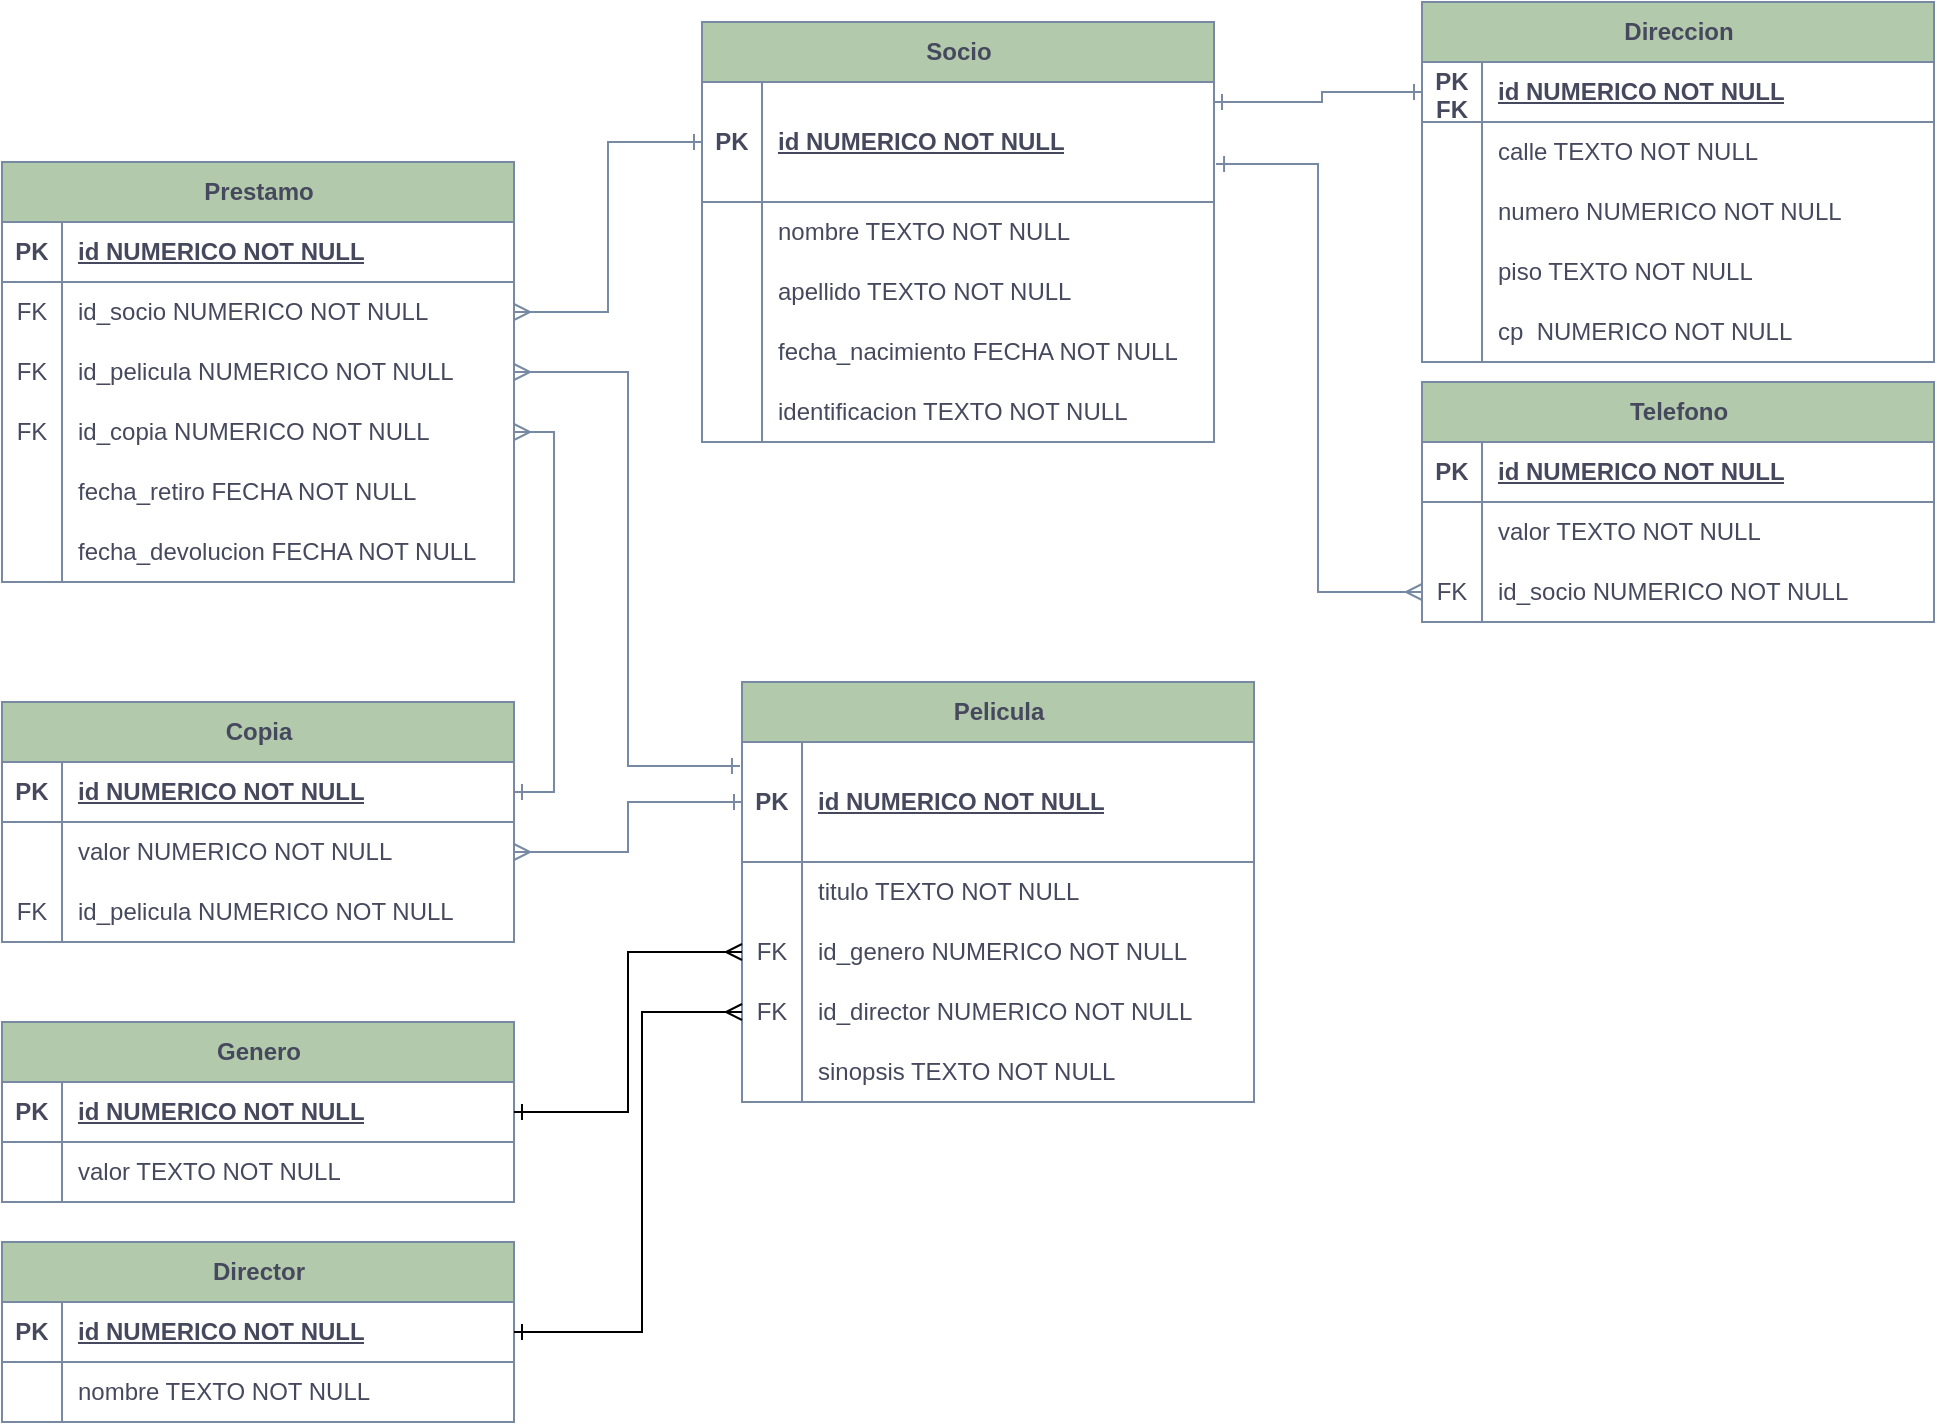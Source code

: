 <mxfile version="23.1.5" type="device">
  <diagram name="Página-1" id="ldIkBLkOC4JZOLVE6sPa">
    <mxGraphModel dx="722" dy="504" grid="1" gridSize="10" guides="1" tooltips="1" connect="1" arrows="1" fold="1" page="1" pageScale="1" pageWidth="827" pageHeight="1169" math="0" shadow="0">
      <root>
        <mxCell id="0" />
        <mxCell id="1" parent="0" />
        <mxCell id="eknw6Zh5dBzJjwCgRUXt-1" value="Socio" style="shape=table;startSize=30;container=1;collapsible=1;childLayout=tableLayout;fixedRows=1;rowLines=0;fontStyle=1;align=center;resizeLast=1;html=1;labelBackgroundColor=none;fillColor=#B2C9AB;strokeColor=#788AA3;fontColor=#46495D;" parent="1" vertex="1">
          <mxGeometry x="460" y="200" width="256" height="210" as="geometry" />
        </mxCell>
        <mxCell id="eknw6Zh5dBzJjwCgRUXt-2" value="" style="shape=tableRow;horizontal=0;startSize=0;swimlaneHead=0;swimlaneBody=0;fillColor=none;collapsible=0;dropTarget=0;points=[[0,0.5],[1,0.5]];portConstraint=eastwest;top=0;left=0;right=0;bottom=1;labelBackgroundColor=none;strokeColor=#788AA3;fontColor=#46495D;" parent="eknw6Zh5dBzJjwCgRUXt-1" vertex="1">
          <mxGeometry y="30" width="256" height="60" as="geometry" />
        </mxCell>
        <mxCell id="eknw6Zh5dBzJjwCgRUXt-3" value="PK" style="shape=partialRectangle;connectable=0;fillColor=none;top=0;left=0;bottom=0;right=0;fontStyle=1;overflow=hidden;whiteSpace=wrap;html=1;labelBackgroundColor=none;strokeColor=#788AA3;fontColor=#46495D;" parent="eknw6Zh5dBzJjwCgRUXt-2" vertex="1">
          <mxGeometry width="30" height="60" as="geometry">
            <mxRectangle width="30" height="60" as="alternateBounds" />
          </mxGeometry>
        </mxCell>
        <mxCell id="eknw6Zh5dBzJjwCgRUXt-4" value="id NUMERICO NOT NULL" style="shape=partialRectangle;connectable=0;fillColor=none;top=0;left=0;bottom=0;right=0;align=left;spacingLeft=6;fontStyle=5;overflow=hidden;whiteSpace=wrap;html=1;labelBackgroundColor=none;strokeColor=#788AA3;fontColor=#46495D;" parent="eknw6Zh5dBzJjwCgRUXt-2" vertex="1">
          <mxGeometry x="30" width="226" height="60" as="geometry">
            <mxRectangle width="226" height="60" as="alternateBounds" />
          </mxGeometry>
        </mxCell>
        <mxCell id="eknw6Zh5dBzJjwCgRUXt-5" value="" style="shape=tableRow;horizontal=0;startSize=0;swimlaneHead=0;swimlaneBody=0;fillColor=none;collapsible=0;dropTarget=0;points=[[0,0.5],[1,0.5]];portConstraint=eastwest;top=0;left=0;right=0;bottom=0;labelBackgroundColor=none;strokeColor=#788AA3;fontColor=#46495D;" parent="eknw6Zh5dBzJjwCgRUXt-1" vertex="1">
          <mxGeometry y="90" width="256" height="30" as="geometry" />
        </mxCell>
        <mxCell id="eknw6Zh5dBzJjwCgRUXt-6" value="" style="shape=partialRectangle;connectable=0;fillColor=none;top=0;left=0;bottom=0;right=0;editable=1;overflow=hidden;whiteSpace=wrap;html=1;labelBackgroundColor=none;strokeColor=#788AA3;fontColor=#46495D;" parent="eknw6Zh5dBzJjwCgRUXt-5" vertex="1">
          <mxGeometry width="30" height="30" as="geometry">
            <mxRectangle width="30" height="30" as="alternateBounds" />
          </mxGeometry>
        </mxCell>
        <mxCell id="eknw6Zh5dBzJjwCgRUXt-7" value="nombre TEXTO NOT NULL" style="shape=partialRectangle;connectable=0;fillColor=none;top=0;left=0;bottom=0;right=0;align=left;spacingLeft=6;overflow=hidden;whiteSpace=wrap;html=1;labelBackgroundColor=none;strokeColor=#788AA3;fontColor=#46495D;" parent="eknw6Zh5dBzJjwCgRUXt-5" vertex="1">
          <mxGeometry x="30" width="226" height="30" as="geometry">
            <mxRectangle width="226" height="30" as="alternateBounds" />
          </mxGeometry>
        </mxCell>
        <mxCell id="eknw6Zh5dBzJjwCgRUXt-8" value="" style="shape=tableRow;horizontal=0;startSize=0;swimlaneHead=0;swimlaneBody=0;fillColor=none;collapsible=0;dropTarget=0;points=[[0,0.5],[1,0.5]];portConstraint=eastwest;top=0;left=0;right=0;bottom=0;labelBackgroundColor=none;strokeColor=#788AA3;fontColor=#46495D;" parent="eknw6Zh5dBzJjwCgRUXt-1" vertex="1">
          <mxGeometry y="120" width="256" height="30" as="geometry" />
        </mxCell>
        <mxCell id="eknw6Zh5dBzJjwCgRUXt-9" value="" style="shape=partialRectangle;connectable=0;fillColor=none;top=0;left=0;bottom=0;right=0;editable=1;overflow=hidden;whiteSpace=wrap;html=1;labelBackgroundColor=none;strokeColor=#788AA3;fontColor=#46495D;" parent="eknw6Zh5dBzJjwCgRUXt-8" vertex="1">
          <mxGeometry width="30" height="30" as="geometry">
            <mxRectangle width="30" height="30" as="alternateBounds" />
          </mxGeometry>
        </mxCell>
        <mxCell id="eknw6Zh5dBzJjwCgRUXt-10" value="apellido TEXTO NOT NULL" style="shape=partialRectangle;connectable=0;fillColor=none;top=0;left=0;bottom=0;right=0;align=left;spacingLeft=6;overflow=hidden;whiteSpace=wrap;html=1;labelBackgroundColor=none;strokeColor=#788AA3;fontColor=#46495D;" parent="eknw6Zh5dBzJjwCgRUXt-8" vertex="1">
          <mxGeometry x="30" width="226" height="30" as="geometry">
            <mxRectangle width="226" height="30" as="alternateBounds" />
          </mxGeometry>
        </mxCell>
        <mxCell id="eknw6Zh5dBzJjwCgRUXt-11" value="" style="shape=tableRow;horizontal=0;startSize=0;swimlaneHead=0;swimlaneBody=0;fillColor=none;collapsible=0;dropTarget=0;points=[[0,0.5],[1,0.5]];portConstraint=eastwest;top=0;left=0;right=0;bottom=0;labelBackgroundColor=none;strokeColor=#788AA3;fontColor=#46495D;" parent="eknw6Zh5dBzJjwCgRUXt-1" vertex="1">
          <mxGeometry y="150" width="256" height="30" as="geometry" />
        </mxCell>
        <mxCell id="eknw6Zh5dBzJjwCgRUXt-12" value="" style="shape=partialRectangle;connectable=0;fillColor=none;top=0;left=0;bottom=0;right=0;editable=1;overflow=hidden;whiteSpace=wrap;html=1;labelBackgroundColor=none;strokeColor=#788AA3;fontColor=#46495D;" parent="eknw6Zh5dBzJjwCgRUXt-11" vertex="1">
          <mxGeometry width="30" height="30" as="geometry">
            <mxRectangle width="30" height="30" as="alternateBounds" />
          </mxGeometry>
        </mxCell>
        <mxCell id="eknw6Zh5dBzJjwCgRUXt-13" value="fecha_nacimiento FECHA NOT NULL" style="shape=partialRectangle;connectable=0;fillColor=none;top=0;left=0;bottom=0;right=0;align=left;spacingLeft=6;overflow=hidden;whiteSpace=wrap;html=1;labelBackgroundColor=none;strokeColor=#788AA3;fontColor=#46495D;" parent="eknw6Zh5dBzJjwCgRUXt-11" vertex="1">
          <mxGeometry x="30" width="226" height="30" as="geometry">
            <mxRectangle width="226" height="30" as="alternateBounds" />
          </mxGeometry>
        </mxCell>
        <mxCell id="eknw6Zh5dBzJjwCgRUXt-17" value="" style="shape=tableRow;horizontal=0;startSize=0;swimlaneHead=0;swimlaneBody=0;fillColor=none;collapsible=0;dropTarget=0;points=[[0,0.5],[1,0.5]];portConstraint=eastwest;top=0;left=0;right=0;bottom=0;labelBackgroundColor=none;strokeColor=#788AA3;fontColor=#46495D;" parent="eknw6Zh5dBzJjwCgRUXt-1" vertex="1">
          <mxGeometry y="180" width="256" height="30" as="geometry" />
        </mxCell>
        <mxCell id="eknw6Zh5dBzJjwCgRUXt-18" value="" style="shape=partialRectangle;connectable=0;fillColor=none;top=0;left=0;bottom=0;right=0;editable=1;overflow=hidden;whiteSpace=wrap;html=1;labelBackgroundColor=none;strokeColor=#788AA3;fontColor=#46495D;" parent="eknw6Zh5dBzJjwCgRUXt-17" vertex="1">
          <mxGeometry width="30" height="30" as="geometry">
            <mxRectangle width="30" height="30" as="alternateBounds" />
          </mxGeometry>
        </mxCell>
        <mxCell id="eknw6Zh5dBzJjwCgRUXt-19" value="identificacion TEXTO NOT NULL" style="shape=partialRectangle;connectable=0;fillColor=none;top=0;left=0;bottom=0;right=0;align=left;spacingLeft=6;overflow=hidden;whiteSpace=wrap;html=1;labelBackgroundColor=none;strokeColor=#788AA3;fontColor=#46495D;" parent="eknw6Zh5dBzJjwCgRUXt-17" vertex="1">
          <mxGeometry x="30" width="226" height="30" as="geometry">
            <mxRectangle width="226" height="30" as="alternateBounds" />
          </mxGeometry>
        </mxCell>
        <mxCell id="eknw6Zh5dBzJjwCgRUXt-20" value="Pelicula" style="shape=table;startSize=30;container=1;collapsible=1;childLayout=tableLayout;fixedRows=1;rowLines=0;fontStyle=1;align=center;resizeLast=1;html=1;labelBackgroundColor=none;fillColor=#B2C9AB;strokeColor=#788AA3;fontColor=#46495D;" parent="1" vertex="1">
          <mxGeometry x="480" y="530" width="256" height="210" as="geometry" />
        </mxCell>
        <mxCell id="eknw6Zh5dBzJjwCgRUXt-21" value="" style="shape=tableRow;horizontal=0;startSize=0;swimlaneHead=0;swimlaneBody=0;fillColor=none;collapsible=0;dropTarget=0;points=[[0,0.5],[1,0.5]];portConstraint=eastwest;top=0;left=0;right=0;bottom=1;labelBackgroundColor=none;strokeColor=#788AA3;fontColor=#46495D;" parent="eknw6Zh5dBzJjwCgRUXt-20" vertex="1">
          <mxGeometry y="30" width="256" height="60" as="geometry" />
        </mxCell>
        <mxCell id="eknw6Zh5dBzJjwCgRUXt-22" value="PK" style="shape=partialRectangle;connectable=0;fillColor=none;top=0;left=0;bottom=0;right=0;fontStyle=1;overflow=hidden;whiteSpace=wrap;html=1;labelBackgroundColor=none;strokeColor=#788AA3;fontColor=#46495D;" parent="eknw6Zh5dBzJjwCgRUXt-21" vertex="1">
          <mxGeometry width="30" height="60" as="geometry">
            <mxRectangle width="30" height="60" as="alternateBounds" />
          </mxGeometry>
        </mxCell>
        <mxCell id="eknw6Zh5dBzJjwCgRUXt-23" value="id NUMERICO NOT NULL" style="shape=partialRectangle;connectable=0;fillColor=none;top=0;left=0;bottom=0;right=0;align=left;spacingLeft=6;fontStyle=5;overflow=hidden;whiteSpace=wrap;html=1;labelBackgroundColor=none;strokeColor=#788AA3;fontColor=#46495D;" parent="eknw6Zh5dBzJjwCgRUXt-21" vertex="1">
          <mxGeometry x="30" width="226" height="60" as="geometry">
            <mxRectangle width="226" height="60" as="alternateBounds" />
          </mxGeometry>
        </mxCell>
        <mxCell id="eknw6Zh5dBzJjwCgRUXt-24" value="" style="shape=tableRow;horizontal=0;startSize=0;swimlaneHead=0;swimlaneBody=0;fillColor=none;collapsible=0;dropTarget=0;points=[[0,0.5],[1,0.5]];portConstraint=eastwest;top=0;left=0;right=0;bottom=0;labelBackgroundColor=none;strokeColor=#788AA3;fontColor=#46495D;" parent="eknw6Zh5dBzJjwCgRUXt-20" vertex="1">
          <mxGeometry y="90" width="256" height="30" as="geometry" />
        </mxCell>
        <mxCell id="eknw6Zh5dBzJjwCgRUXt-25" value="" style="shape=partialRectangle;connectable=0;fillColor=none;top=0;left=0;bottom=0;right=0;editable=1;overflow=hidden;whiteSpace=wrap;html=1;labelBackgroundColor=none;strokeColor=#788AA3;fontColor=#46495D;" parent="eknw6Zh5dBzJjwCgRUXt-24" vertex="1">
          <mxGeometry width="30" height="30" as="geometry">
            <mxRectangle width="30" height="30" as="alternateBounds" />
          </mxGeometry>
        </mxCell>
        <mxCell id="eknw6Zh5dBzJjwCgRUXt-26" value="titulo TEXTO NOT NULL" style="shape=partialRectangle;connectable=0;fillColor=none;top=0;left=0;bottom=0;right=0;align=left;spacingLeft=6;overflow=hidden;whiteSpace=wrap;html=1;labelBackgroundColor=none;strokeColor=#788AA3;fontColor=#46495D;" parent="eknw6Zh5dBzJjwCgRUXt-24" vertex="1">
          <mxGeometry x="30" width="226" height="30" as="geometry">
            <mxRectangle width="226" height="30" as="alternateBounds" />
          </mxGeometry>
        </mxCell>
        <mxCell id="eknw6Zh5dBzJjwCgRUXt-27" value="" style="shape=tableRow;horizontal=0;startSize=0;swimlaneHead=0;swimlaneBody=0;fillColor=none;collapsible=0;dropTarget=0;points=[[0,0.5],[1,0.5]];portConstraint=eastwest;top=0;left=0;right=0;bottom=0;labelBackgroundColor=none;strokeColor=#788AA3;fontColor=#46495D;" parent="eknw6Zh5dBzJjwCgRUXt-20" vertex="1">
          <mxGeometry y="120" width="256" height="30" as="geometry" />
        </mxCell>
        <mxCell id="eknw6Zh5dBzJjwCgRUXt-28" value="FK" style="shape=partialRectangle;connectable=0;fillColor=none;top=0;left=0;bottom=0;right=0;editable=1;overflow=hidden;whiteSpace=wrap;html=1;labelBackgroundColor=none;strokeColor=#788AA3;fontColor=#46495D;" parent="eknw6Zh5dBzJjwCgRUXt-27" vertex="1">
          <mxGeometry width="30" height="30" as="geometry">
            <mxRectangle width="30" height="30" as="alternateBounds" />
          </mxGeometry>
        </mxCell>
        <mxCell id="eknw6Zh5dBzJjwCgRUXt-29" value="id_genero NUMERICO NOT NULL" style="shape=partialRectangle;connectable=0;fillColor=none;top=0;left=0;bottom=0;right=0;align=left;spacingLeft=6;overflow=hidden;whiteSpace=wrap;html=1;labelBackgroundColor=none;strokeColor=#788AA3;fontColor=#46495D;" parent="eknw6Zh5dBzJjwCgRUXt-27" vertex="1">
          <mxGeometry x="30" width="226" height="30" as="geometry">
            <mxRectangle width="226" height="30" as="alternateBounds" />
          </mxGeometry>
        </mxCell>
        <mxCell id="eknw6Zh5dBzJjwCgRUXt-30" value="" style="shape=tableRow;horizontal=0;startSize=0;swimlaneHead=0;swimlaneBody=0;fillColor=none;collapsible=0;dropTarget=0;points=[[0,0.5],[1,0.5]];portConstraint=eastwest;top=0;left=0;right=0;bottom=0;labelBackgroundColor=none;strokeColor=#788AA3;fontColor=#46495D;" parent="eknw6Zh5dBzJjwCgRUXt-20" vertex="1">
          <mxGeometry y="150" width="256" height="30" as="geometry" />
        </mxCell>
        <mxCell id="eknw6Zh5dBzJjwCgRUXt-31" value="FK" style="shape=partialRectangle;connectable=0;fillColor=none;top=0;left=0;bottom=0;right=0;editable=1;overflow=hidden;whiteSpace=wrap;html=1;labelBackgroundColor=none;strokeColor=#788AA3;fontColor=#46495D;" parent="eknw6Zh5dBzJjwCgRUXt-30" vertex="1">
          <mxGeometry width="30" height="30" as="geometry">
            <mxRectangle width="30" height="30" as="alternateBounds" />
          </mxGeometry>
        </mxCell>
        <mxCell id="eknw6Zh5dBzJjwCgRUXt-32" value="id_director NUMERICO NOT NULL" style="shape=partialRectangle;connectable=0;fillColor=none;top=0;left=0;bottom=0;right=0;align=left;spacingLeft=6;overflow=hidden;whiteSpace=wrap;html=1;labelBackgroundColor=none;strokeColor=#788AA3;fontColor=#46495D;" parent="eknw6Zh5dBzJjwCgRUXt-30" vertex="1">
          <mxGeometry x="30" width="226" height="30" as="geometry">
            <mxRectangle width="226" height="30" as="alternateBounds" />
          </mxGeometry>
        </mxCell>
        <mxCell id="eknw6Zh5dBzJjwCgRUXt-33" value="" style="shape=tableRow;horizontal=0;startSize=0;swimlaneHead=0;swimlaneBody=0;fillColor=none;collapsible=0;dropTarget=0;points=[[0,0.5],[1,0.5]];portConstraint=eastwest;top=0;left=0;right=0;bottom=0;labelBackgroundColor=none;strokeColor=#788AA3;fontColor=#46495D;" parent="eknw6Zh5dBzJjwCgRUXt-20" vertex="1">
          <mxGeometry y="180" width="256" height="30" as="geometry" />
        </mxCell>
        <mxCell id="eknw6Zh5dBzJjwCgRUXt-34" value="" style="shape=partialRectangle;connectable=0;fillColor=none;top=0;left=0;bottom=0;right=0;editable=1;overflow=hidden;whiteSpace=wrap;html=1;labelBackgroundColor=none;strokeColor=#788AA3;fontColor=#46495D;" parent="eknw6Zh5dBzJjwCgRUXt-33" vertex="1">
          <mxGeometry width="30" height="30" as="geometry">
            <mxRectangle width="30" height="30" as="alternateBounds" />
          </mxGeometry>
        </mxCell>
        <mxCell id="eknw6Zh5dBzJjwCgRUXt-35" value="sinopsis TEXTO NOT NULL" style="shape=partialRectangle;connectable=0;fillColor=none;top=0;left=0;bottom=0;right=0;align=left;spacingLeft=6;overflow=hidden;whiteSpace=wrap;html=1;labelBackgroundColor=none;strokeColor=#788AA3;fontColor=#46495D;" parent="eknw6Zh5dBzJjwCgRUXt-33" vertex="1">
          <mxGeometry x="30" width="226" height="30" as="geometry">
            <mxRectangle width="226" height="30" as="alternateBounds" />
          </mxGeometry>
        </mxCell>
        <mxCell id="eknw6Zh5dBzJjwCgRUXt-36" value="Direccion" style="shape=table;startSize=30;container=1;collapsible=1;childLayout=tableLayout;fixedRows=1;rowLines=0;fontStyle=1;align=center;resizeLast=1;html=1;labelBackgroundColor=none;fillColor=#B2C9AB;strokeColor=#788AA3;fontColor=#46495D;" parent="1" vertex="1">
          <mxGeometry x="820" y="190" width="256" height="180" as="geometry" />
        </mxCell>
        <mxCell id="eknw6Zh5dBzJjwCgRUXt-37" value="" style="shape=tableRow;horizontal=0;startSize=0;swimlaneHead=0;swimlaneBody=0;fillColor=none;collapsible=0;dropTarget=0;points=[[0,0.5],[1,0.5]];portConstraint=eastwest;top=0;left=0;right=0;bottom=1;labelBackgroundColor=none;strokeColor=#788AA3;fontColor=#46495D;" parent="eknw6Zh5dBzJjwCgRUXt-36" vertex="1">
          <mxGeometry y="30" width="256" height="30" as="geometry" />
        </mxCell>
        <mxCell id="eknw6Zh5dBzJjwCgRUXt-38" value="PK&lt;br&gt;FK" style="shape=partialRectangle;connectable=0;fillColor=none;top=0;left=0;bottom=0;right=0;fontStyle=1;overflow=hidden;whiteSpace=wrap;html=1;labelBackgroundColor=none;strokeColor=#788AA3;fontColor=#46495D;" parent="eknw6Zh5dBzJjwCgRUXt-37" vertex="1">
          <mxGeometry width="30" height="30" as="geometry">
            <mxRectangle width="30" height="30" as="alternateBounds" />
          </mxGeometry>
        </mxCell>
        <mxCell id="eknw6Zh5dBzJjwCgRUXt-39" value="id NUMERICO NOT NULL" style="shape=partialRectangle;connectable=0;fillColor=none;top=0;left=0;bottom=0;right=0;align=left;spacingLeft=6;fontStyle=5;overflow=hidden;whiteSpace=wrap;html=1;labelBackgroundColor=none;strokeColor=#788AA3;fontColor=#46495D;" parent="eknw6Zh5dBzJjwCgRUXt-37" vertex="1">
          <mxGeometry x="30" width="226" height="30" as="geometry">
            <mxRectangle width="226" height="30" as="alternateBounds" />
          </mxGeometry>
        </mxCell>
        <mxCell id="eknw6Zh5dBzJjwCgRUXt-40" value="" style="shape=tableRow;horizontal=0;startSize=0;swimlaneHead=0;swimlaneBody=0;fillColor=none;collapsible=0;dropTarget=0;points=[[0,0.5],[1,0.5]];portConstraint=eastwest;top=0;left=0;right=0;bottom=0;labelBackgroundColor=none;strokeColor=#788AA3;fontColor=#46495D;" parent="eknw6Zh5dBzJjwCgRUXt-36" vertex="1">
          <mxGeometry y="60" width="256" height="30" as="geometry" />
        </mxCell>
        <mxCell id="eknw6Zh5dBzJjwCgRUXt-41" value="" style="shape=partialRectangle;connectable=0;fillColor=none;top=0;left=0;bottom=0;right=0;editable=1;overflow=hidden;whiteSpace=wrap;html=1;labelBackgroundColor=none;strokeColor=#788AA3;fontColor=#46495D;" parent="eknw6Zh5dBzJjwCgRUXt-40" vertex="1">
          <mxGeometry width="30" height="30" as="geometry">
            <mxRectangle width="30" height="30" as="alternateBounds" />
          </mxGeometry>
        </mxCell>
        <mxCell id="eknw6Zh5dBzJjwCgRUXt-42" value="calle TEXTO NOT NULL" style="shape=partialRectangle;connectable=0;fillColor=none;top=0;left=0;bottom=0;right=0;align=left;spacingLeft=6;overflow=hidden;whiteSpace=wrap;html=1;labelBackgroundColor=none;strokeColor=#788AA3;fontColor=#46495D;" parent="eknw6Zh5dBzJjwCgRUXt-40" vertex="1">
          <mxGeometry x="30" width="226" height="30" as="geometry">
            <mxRectangle width="226" height="30" as="alternateBounds" />
          </mxGeometry>
        </mxCell>
        <mxCell id="eknw6Zh5dBzJjwCgRUXt-43" value="" style="shape=tableRow;horizontal=0;startSize=0;swimlaneHead=0;swimlaneBody=0;fillColor=none;collapsible=0;dropTarget=0;points=[[0,0.5],[1,0.5]];portConstraint=eastwest;top=0;left=0;right=0;bottom=0;labelBackgroundColor=none;strokeColor=#788AA3;fontColor=#46495D;" parent="eknw6Zh5dBzJjwCgRUXt-36" vertex="1">
          <mxGeometry y="90" width="256" height="30" as="geometry" />
        </mxCell>
        <mxCell id="eknw6Zh5dBzJjwCgRUXt-44" value="" style="shape=partialRectangle;connectable=0;fillColor=none;top=0;left=0;bottom=0;right=0;editable=1;overflow=hidden;whiteSpace=wrap;html=1;labelBackgroundColor=none;strokeColor=#788AA3;fontColor=#46495D;" parent="eknw6Zh5dBzJjwCgRUXt-43" vertex="1">
          <mxGeometry width="30" height="30" as="geometry">
            <mxRectangle width="30" height="30" as="alternateBounds" />
          </mxGeometry>
        </mxCell>
        <mxCell id="eknw6Zh5dBzJjwCgRUXt-45" value="numero NUMERICO NOT NULL" style="shape=partialRectangle;connectable=0;fillColor=none;top=0;left=0;bottom=0;right=0;align=left;spacingLeft=6;overflow=hidden;whiteSpace=wrap;html=1;labelBackgroundColor=none;strokeColor=#788AA3;fontColor=#46495D;" parent="eknw6Zh5dBzJjwCgRUXt-43" vertex="1">
          <mxGeometry x="30" width="226" height="30" as="geometry">
            <mxRectangle width="226" height="30" as="alternateBounds" />
          </mxGeometry>
        </mxCell>
        <mxCell id="eknw6Zh5dBzJjwCgRUXt-46" value="" style="shape=tableRow;horizontal=0;startSize=0;swimlaneHead=0;swimlaneBody=0;fillColor=none;collapsible=0;dropTarget=0;points=[[0,0.5],[1,0.5]];portConstraint=eastwest;top=0;left=0;right=0;bottom=0;labelBackgroundColor=none;strokeColor=#788AA3;fontColor=#46495D;" parent="eknw6Zh5dBzJjwCgRUXt-36" vertex="1">
          <mxGeometry y="120" width="256" height="30" as="geometry" />
        </mxCell>
        <mxCell id="eknw6Zh5dBzJjwCgRUXt-47" value="" style="shape=partialRectangle;connectable=0;fillColor=none;top=0;left=0;bottom=0;right=0;editable=1;overflow=hidden;whiteSpace=wrap;html=1;labelBackgroundColor=none;strokeColor=#788AA3;fontColor=#46495D;" parent="eknw6Zh5dBzJjwCgRUXt-46" vertex="1">
          <mxGeometry width="30" height="30" as="geometry">
            <mxRectangle width="30" height="30" as="alternateBounds" />
          </mxGeometry>
        </mxCell>
        <mxCell id="eknw6Zh5dBzJjwCgRUXt-48" value="piso TEXTO NOT NULL" style="shape=partialRectangle;connectable=0;fillColor=none;top=0;left=0;bottom=0;right=0;align=left;spacingLeft=6;overflow=hidden;whiteSpace=wrap;html=1;labelBackgroundColor=none;strokeColor=#788AA3;fontColor=#46495D;" parent="eknw6Zh5dBzJjwCgRUXt-46" vertex="1">
          <mxGeometry x="30" width="226" height="30" as="geometry">
            <mxRectangle width="226" height="30" as="alternateBounds" />
          </mxGeometry>
        </mxCell>
        <mxCell id="eknw6Zh5dBzJjwCgRUXt-49" value="" style="shape=tableRow;horizontal=0;startSize=0;swimlaneHead=0;swimlaneBody=0;fillColor=none;collapsible=0;dropTarget=0;points=[[0,0.5],[1,0.5]];portConstraint=eastwest;top=0;left=0;right=0;bottom=0;labelBackgroundColor=none;strokeColor=#788AA3;fontColor=#46495D;" parent="eknw6Zh5dBzJjwCgRUXt-36" vertex="1">
          <mxGeometry y="150" width="256" height="30" as="geometry" />
        </mxCell>
        <mxCell id="eknw6Zh5dBzJjwCgRUXt-50" value="" style="shape=partialRectangle;connectable=0;fillColor=none;top=0;left=0;bottom=0;right=0;editable=1;overflow=hidden;whiteSpace=wrap;html=1;labelBackgroundColor=none;strokeColor=#788AA3;fontColor=#46495D;" parent="eknw6Zh5dBzJjwCgRUXt-49" vertex="1">
          <mxGeometry width="30" height="30" as="geometry">
            <mxRectangle width="30" height="30" as="alternateBounds" />
          </mxGeometry>
        </mxCell>
        <mxCell id="eknw6Zh5dBzJjwCgRUXt-51" value="cp&amp;nbsp; NUMERICO NOT NULL" style="shape=partialRectangle;connectable=0;fillColor=none;top=0;left=0;bottom=0;right=0;align=left;spacingLeft=6;overflow=hidden;whiteSpace=wrap;html=1;labelBackgroundColor=none;strokeColor=#788AA3;fontColor=#46495D;" parent="eknw6Zh5dBzJjwCgRUXt-49" vertex="1">
          <mxGeometry x="30" width="226" height="30" as="geometry">
            <mxRectangle width="226" height="30" as="alternateBounds" />
          </mxGeometry>
        </mxCell>
        <mxCell id="eknw6Zh5dBzJjwCgRUXt-52" value="Prestamo" style="shape=table;startSize=30;container=1;collapsible=1;childLayout=tableLayout;fixedRows=1;rowLines=0;fontStyle=1;align=center;resizeLast=1;html=1;labelBackgroundColor=none;fillColor=#B2C9AB;strokeColor=#788AA3;fontColor=#46495D;" parent="1" vertex="1">
          <mxGeometry x="110" y="270" width="256" height="210" as="geometry" />
        </mxCell>
        <mxCell id="eknw6Zh5dBzJjwCgRUXt-53" value="" style="shape=tableRow;horizontal=0;startSize=0;swimlaneHead=0;swimlaneBody=0;fillColor=none;collapsible=0;dropTarget=0;points=[[0,0.5],[1,0.5]];portConstraint=eastwest;top=0;left=0;right=0;bottom=1;labelBackgroundColor=none;strokeColor=#788AA3;fontColor=#46495D;" parent="eknw6Zh5dBzJjwCgRUXt-52" vertex="1">
          <mxGeometry y="30" width="256" height="30" as="geometry" />
        </mxCell>
        <mxCell id="eknw6Zh5dBzJjwCgRUXt-54" value="PK" style="shape=partialRectangle;connectable=0;fillColor=none;top=0;left=0;bottom=0;right=0;fontStyle=1;overflow=hidden;whiteSpace=wrap;html=1;labelBackgroundColor=none;strokeColor=#788AA3;fontColor=#46495D;" parent="eknw6Zh5dBzJjwCgRUXt-53" vertex="1">
          <mxGeometry width="30" height="30" as="geometry">
            <mxRectangle width="30" height="30" as="alternateBounds" />
          </mxGeometry>
        </mxCell>
        <mxCell id="eknw6Zh5dBzJjwCgRUXt-55" value="id NUMERICO NOT NULL" style="shape=partialRectangle;connectable=0;fillColor=none;top=0;left=0;bottom=0;right=0;align=left;spacingLeft=6;fontStyle=5;overflow=hidden;whiteSpace=wrap;html=1;labelBackgroundColor=none;strokeColor=#788AA3;fontColor=#46495D;" parent="eknw6Zh5dBzJjwCgRUXt-53" vertex="1">
          <mxGeometry x="30" width="226" height="30" as="geometry">
            <mxRectangle width="226" height="30" as="alternateBounds" />
          </mxGeometry>
        </mxCell>
        <mxCell id="eknw6Zh5dBzJjwCgRUXt-56" value="" style="shape=tableRow;horizontal=0;startSize=0;swimlaneHead=0;swimlaneBody=0;fillColor=none;collapsible=0;dropTarget=0;points=[[0,0.5],[1,0.5]];portConstraint=eastwest;top=0;left=0;right=0;bottom=0;labelBackgroundColor=none;strokeColor=#788AA3;fontColor=#46495D;" parent="eknw6Zh5dBzJjwCgRUXt-52" vertex="1">
          <mxGeometry y="60" width="256" height="30" as="geometry" />
        </mxCell>
        <mxCell id="eknw6Zh5dBzJjwCgRUXt-57" value="FK" style="shape=partialRectangle;connectable=0;fillColor=none;top=0;left=0;bottom=0;right=0;editable=1;overflow=hidden;whiteSpace=wrap;html=1;labelBackgroundColor=none;strokeColor=#788AA3;fontColor=#46495D;" parent="eknw6Zh5dBzJjwCgRUXt-56" vertex="1">
          <mxGeometry width="30" height="30" as="geometry">
            <mxRectangle width="30" height="30" as="alternateBounds" />
          </mxGeometry>
        </mxCell>
        <mxCell id="eknw6Zh5dBzJjwCgRUXt-58" value="id_socio NUMERICO NOT NULL" style="shape=partialRectangle;connectable=0;fillColor=none;top=0;left=0;bottom=0;right=0;align=left;spacingLeft=6;overflow=hidden;whiteSpace=wrap;html=1;labelBackgroundColor=none;strokeColor=#788AA3;fontColor=#46495D;" parent="eknw6Zh5dBzJjwCgRUXt-56" vertex="1">
          <mxGeometry x="30" width="226" height="30" as="geometry">
            <mxRectangle width="226" height="30" as="alternateBounds" />
          </mxGeometry>
        </mxCell>
        <mxCell id="eknw6Zh5dBzJjwCgRUXt-59" value="" style="shape=tableRow;horizontal=0;startSize=0;swimlaneHead=0;swimlaneBody=0;fillColor=none;collapsible=0;dropTarget=0;points=[[0,0.5],[1,0.5]];portConstraint=eastwest;top=0;left=0;right=0;bottom=0;labelBackgroundColor=none;strokeColor=#788AA3;fontColor=#46495D;" parent="eknw6Zh5dBzJjwCgRUXt-52" vertex="1">
          <mxGeometry y="90" width="256" height="30" as="geometry" />
        </mxCell>
        <mxCell id="eknw6Zh5dBzJjwCgRUXt-60" value="FK" style="shape=partialRectangle;connectable=0;fillColor=none;top=0;left=0;bottom=0;right=0;editable=1;overflow=hidden;whiteSpace=wrap;html=1;labelBackgroundColor=none;strokeColor=#788AA3;fontColor=#46495D;" parent="eknw6Zh5dBzJjwCgRUXt-59" vertex="1">
          <mxGeometry width="30" height="30" as="geometry">
            <mxRectangle width="30" height="30" as="alternateBounds" />
          </mxGeometry>
        </mxCell>
        <mxCell id="eknw6Zh5dBzJjwCgRUXt-61" value="id_pelicula NUMERICO NOT NULL" style="shape=partialRectangle;connectable=0;fillColor=none;top=0;left=0;bottom=0;right=0;align=left;spacingLeft=6;overflow=hidden;whiteSpace=wrap;html=1;labelBackgroundColor=none;strokeColor=#788AA3;fontColor=#46495D;" parent="eknw6Zh5dBzJjwCgRUXt-59" vertex="1">
          <mxGeometry x="30" width="226" height="30" as="geometry">
            <mxRectangle width="226" height="30" as="alternateBounds" />
          </mxGeometry>
        </mxCell>
        <mxCell id="eknw6Zh5dBzJjwCgRUXt-62" value="" style="shape=tableRow;horizontal=0;startSize=0;swimlaneHead=0;swimlaneBody=0;fillColor=none;collapsible=0;dropTarget=0;points=[[0,0.5],[1,0.5]];portConstraint=eastwest;top=0;left=0;right=0;bottom=0;labelBackgroundColor=none;strokeColor=#788AA3;fontColor=#46495D;" parent="eknw6Zh5dBzJjwCgRUXt-52" vertex="1">
          <mxGeometry y="120" width="256" height="30" as="geometry" />
        </mxCell>
        <mxCell id="eknw6Zh5dBzJjwCgRUXt-63" value="FK" style="shape=partialRectangle;connectable=0;fillColor=none;top=0;left=0;bottom=0;right=0;editable=1;overflow=hidden;whiteSpace=wrap;html=1;labelBackgroundColor=none;strokeColor=#788AA3;fontColor=#46495D;" parent="eknw6Zh5dBzJjwCgRUXt-62" vertex="1">
          <mxGeometry width="30" height="30" as="geometry">
            <mxRectangle width="30" height="30" as="alternateBounds" />
          </mxGeometry>
        </mxCell>
        <mxCell id="eknw6Zh5dBzJjwCgRUXt-64" value="id_copia NUMERICO NOT NULL" style="shape=partialRectangle;connectable=0;fillColor=none;top=0;left=0;bottom=0;right=0;align=left;spacingLeft=6;overflow=hidden;whiteSpace=wrap;html=1;labelBackgroundColor=none;strokeColor=#788AA3;fontColor=#46495D;" parent="eknw6Zh5dBzJjwCgRUXt-62" vertex="1">
          <mxGeometry x="30" width="226" height="30" as="geometry">
            <mxRectangle width="226" height="30" as="alternateBounds" />
          </mxGeometry>
        </mxCell>
        <mxCell id="eknw6Zh5dBzJjwCgRUXt-65" value="" style="shape=tableRow;horizontal=0;startSize=0;swimlaneHead=0;swimlaneBody=0;fillColor=none;collapsible=0;dropTarget=0;points=[[0,0.5],[1,0.5]];portConstraint=eastwest;top=0;left=0;right=0;bottom=0;labelBackgroundColor=none;strokeColor=#788AA3;fontColor=#46495D;" parent="eknw6Zh5dBzJjwCgRUXt-52" vertex="1">
          <mxGeometry y="150" width="256" height="30" as="geometry" />
        </mxCell>
        <mxCell id="eknw6Zh5dBzJjwCgRUXt-66" value="" style="shape=partialRectangle;connectable=0;fillColor=none;top=0;left=0;bottom=0;right=0;editable=1;overflow=hidden;whiteSpace=wrap;html=1;labelBackgroundColor=none;strokeColor=#788AA3;fontColor=#46495D;" parent="eknw6Zh5dBzJjwCgRUXt-65" vertex="1">
          <mxGeometry width="30" height="30" as="geometry">
            <mxRectangle width="30" height="30" as="alternateBounds" />
          </mxGeometry>
        </mxCell>
        <mxCell id="eknw6Zh5dBzJjwCgRUXt-67" value="fecha_retiro FECHA NOT NULL" style="shape=partialRectangle;connectable=0;fillColor=none;top=0;left=0;bottom=0;right=0;align=left;spacingLeft=6;overflow=hidden;whiteSpace=wrap;html=1;labelBackgroundColor=none;strokeColor=#788AA3;fontColor=#46495D;" parent="eknw6Zh5dBzJjwCgRUXt-65" vertex="1">
          <mxGeometry x="30" width="226" height="30" as="geometry">
            <mxRectangle width="226" height="30" as="alternateBounds" />
          </mxGeometry>
        </mxCell>
        <mxCell id="eknw6Zh5dBzJjwCgRUXt-68" value="" style="shape=tableRow;horizontal=0;startSize=0;swimlaneHead=0;swimlaneBody=0;fillColor=none;collapsible=0;dropTarget=0;points=[[0,0.5],[1,0.5]];portConstraint=eastwest;top=0;left=0;right=0;bottom=0;labelBackgroundColor=none;strokeColor=#788AA3;fontColor=#46495D;" parent="eknw6Zh5dBzJjwCgRUXt-52" vertex="1">
          <mxGeometry y="180" width="256" height="30" as="geometry" />
        </mxCell>
        <mxCell id="eknw6Zh5dBzJjwCgRUXt-69" value="" style="shape=partialRectangle;connectable=0;fillColor=none;top=0;left=0;bottom=0;right=0;editable=1;overflow=hidden;whiteSpace=wrap;html=1;labelBackgroundColor=none;strokeColor=#788AA3;fontColor=#46495D;" parent="eknw6Zh5dBzJjwCgRUXt-68" vertex="1">
          <mxGeometry width="30" height="30" as="geometry">
            <mxRectangle width="30" height="30" as="alternateBounds" />
          </mxGeometry>
        </mxCell>
        <mxCell id="eknw6Zh5dBzJjwCgRUXt-70" value="fecha_devolucion FECHA NOT NULL" style="shape=partialRectangle;connectable=0;fillColor=none;top=0;left=0;bottom=0;right=0;align=left;spacingLeft=6;overflow=hidden;whiteSpace=wrap;html=1;labelBackgroundColor=none;strokeColor=#788AA3;fontColor=#46495D;" parent="eknw6Zh5dBzJjwCgRUXt-68" vertex="1">
          <mxGeometry x="30" width="226" height="30" as="geometry">
            <mxRectangle width="226" height="30" as="alternateBounds" />
          </mxGeometry>
        </mxCell>
        <mxCell id="eknw6Zh5dBzJjwCgRUXt-71" value="Copia" style="shape=table;startSize=30;container=1;collapsible=1;childLayout=tableLayout;fixedRows=1;rowLines=0;fontStyle=1;align=center;resizeLast=1;html=1;labelBackgroundColor=none;fillColor=#B2C9AB;strokeColor=#788AA3;fontColor=#46495D;" parent="1" vertex="1">
          <mxGeometry x="110" y="540" width="256" height="120" as="geometry" />
        </mxCell>
        <mxCell id="eknw6Zh5dBzJjwCgRUXt-72" value="" style="shape=tableRow;horizontal=0;startSize=0;swimlaneHead=0;swimlaneBody=0;fillColor=none;collapsible=0;dropTarget=0;points=[[0,0.5],[1,0.5]];portConstraint=eastwest;top=0;left=0;right=0;bottom=1;labelBackgroundColor=none;strokeColor=#788AA3;fontColor=#46495D;" parent="eknw6Zh5dBzJjwCgRUXt-71" vertex="1">
          <mxGeometry y="30" width="256" height="30" as="geometry" />
        </mxCell>
        <mxCell id="eknw6Zh5dBzJjwCgRUXt-73" value="PK" style="shape=partialRectangle;connectable=0;fillColor=none;top=0;left=0;bottom=0;right=0;fontStyle=1;overflow=hidden;whiteSpace=wrap;html=1;labelBackgroundColor=none;strokeColor=#788AA3;fontColor=#46495D;" parent="eknw6Zh5dBzJjwCgRUXt-72" vertex="1">
          <mxGeometry width="30" height="30" as="geometry">
            <mxRectangle width="30" height="30" as="alternateBounds" />
          </mxGeometry>
        </mxCell>
        <mxCell id="eknw6Zh5dBzJjwCgRUXt-74" value="id NUMERICO NOT NULL" style="shape=partialRectangle;connectable=0;fillColor=none;top=0;left=0;bottom=0;right=0;align=left;spacingLeft=6;fontStyle=5;overflow=hidden;whiteSpace=wrap;html=1;labelBackgroundColor=none;strokeColor=#788AA3;fontColor=#46495D;" parent="eknw6Zh5dBzJjwCgRUXt-72" vertex="1">
          <mxGeometry x="30" width="226" height="30" as="geometry">
            <mxRectangle width="226" height="30" as="alternateBounds" />
          </mxGeometry>
        </mxCell>
        <mxCell id="eknw6Zh5dBzJjwCgRUXt-75" value="" style="shape=tableRow;horizontal=0;startSize=0;swimlaneHead=0;swimlaneBody=0;fillColor=none;collapsible=0;dropTarget=0;points=[[0,0.5],[1,0.5]];portConstraint=eastwest;top=0;left=0;right=0;bottom=0;labelBackgroundColor=none;strokeColor=#788AA3;fontColor=#46495D;" parent="eknw6Zh5dBzJjwCgRUXt-71" vertex="1">
          <mxGeometry y="60" width="256" height="30" as="geometry" />
        </mxCell>
        <mxCell id="eknw6Zh5dBzJjwCgRUXt-76" value="" style="shape=partialRectangle;connectable=0;fillColor=none;top=0;left=0;bottom=0;right=0;editable=1;overflow=hidden;whiteSpace=wrap;html=1;labelBackgroundColor=none;strokeColor=#788AA3;fontColor=#46495D;" parent="eknw6Zh5dBzJjwCgRUXt-75" vertex="1">
          <mxGeometry width="30" height="30" as="geometry">
            <mxRectangle width="30" height="30" as="alternateBounds" />
          </mxGeometry>
        </mxCell>
        <mxCell id="eknw6Zh5dBzJjwCgRUXt-77" value="valor NUMERICO NOT NULL" style="shape=partialRectangle;connectable=0;fillColor=none;top=0;left=0;bottom=0;right=0;align=left;spacingLeft=6;overflow=hidden;whiteSpace=wrap;html=1;labelBackgroundColor=none;strokeColor=#788AA3;fontColor=#46495D;" parent="eknw6Zh5dBzJjwCgRUXt-75" vertex="1">
          <mxGeometry x="30" width="226" height="30" as="geometry">
            <mxRectangle width="226" height="30" as="alternateBounds" />
          </mxGeometry>
        </mxCell>
        <mxCell id="eknw6Zh5dBzJjwCgRUXt-125" value="" style="shape=tableRow;horizontal=0;startSize=0;swimlaneHead=0;swimlaneBody=0;fillColor=none;collapsible=0;dropTarget=0;points=[[0,0.5],[1,0.5]];portConstraint=eastwest;top=0;left=0;right=0;bottom=0;labelBackgroundColor=none;strokeColor=#788AA3;fontColor=#46495D;" parent="eknw6Zh5dBzJjwCgRUXt-71" vertex="1">
          <mxGeometry y="90" width="256" height="30" as="geometry" />
        </mxCell>
        <mxCell id="eknw6Zh5dBzJjwCgRUXt-126" value="FK" style="shape=partialRectangle;connectable=0;fillColor=none;top=0;left=0;bottom=0;right=0;editable=1;overflow=hidden;whiteSpace=wrap;html=1;labelBackgroundColor=none;strokeColor=#788AA3;fontColor=#46495D;" parent="eknw6Zh5dBzJjwCgRUXt-125" vertex="1">
          <mxGeometry width="30" height="30" as="geometry">
            <mxRectangle width="30" height="30" as="alternateBounds" />
          </mxGeometry>
        </mxCell>
        <mxCell id="eknw6Zh5dBzJjwCgRUXt-127" value="id_pelicula NUMERICO NOT NULL" style="shape=partialRectangle;connectable=0;fillColor=none;top=0;left=0;bottom=0;right=0;align=left;spacingLeft=6;overflow=hidden;whiteSpace=wrap;html=1;labelBackgroundColor=none;strokeColor=#788AA3;fontColor=#46495D;" parent="eknw6Zh5dBzJjwCgRUXt-125" vertex="1">
          <mxGeometry x="30" width="226" height="30" as="geometry">
            <mxRectangle width="226" height="30" as="alternateBounds" />
          </mxGeometry>
        </mxCell>
        <mxCell id="eknw6Zh5dBzJjwCgRUXt-97" value="Telefono" style="shape=table;startSize=30;container=1;collapsible=1;childLayout=tableLayout;fixedRows=1;rowLines=0;fontStyle=1;align=center;resizeLast=1;html=1;labelBackgroundColor=none;fillColor=#B2C9AB;strokeColor=#788AA3;fontColor=#46495D;" parent="1" vertex="1">
          <mxGeometry x="820" y="380" width="256" height="120" as="geometry" />
        </mxCell>
        <mxCell id="eknw6Zh5dBzJjwCgRUXt-98" value="" style="shape=tableRow;horizontal=0;startSize=0;swimlaneHead=0;swimlaneBody=0;fillColor=none;collapsible=0;dropTarget=0;points=[[0,0.5],[1,0.5]];portConstraint=eastwest;top=0;left=0;right=0;bottom=1;labelBackgroundColor=none;strokeColor=#788AA3;fontColor=#46495D;" parent="eknw6Zh5dBzJjwCgRUXt-97" vertex="1">
          <mxGeometry y="30" width="256" height="30" as="geometry" />
        </mxCell>
        <mxCell id="eknw6Zh5dBzJjwCgRUXt-99" value="PK" style="shape=partialRectangle;connectable=0;fillColor=none;top=0;left=0;bottom=0;right=0;fontStyle=1;overflow=hidden;whiteSpace=wrap;html=1;labelBackgroundColor=none;strokeColor=#788AA3;fontColor=#46495D;" parent="eknw6Zh5dBzJjwCgRUXt-98" vertex="1">
          <mxGeometry width="30" height="30" as="geometry">
            <mxRectangle width="30" height="30" as="alternateBounds" />
          </mxGeometry>
        </mxCell>
        <mxCell id="eknw6Zh5dBzJjwCgRUXt-100" value="id NUMERICO NOT NULL" style="shape=partialRectangle;connectable=0;fillColor=none;top=0;left=0;bottom=0;right=0;align=left;spacingLeft=6;fontStyle=5;overflow=hidden;whiteSpace=wrap;html=1;labelBackgroundColor=none;strokeColor=#788AA3;fontColor=#46495D;" parent="eknw6Zh5dBzJjwCgRUXt-98" vertex="1">
          <mxGeometry x="30" width="226" height="30" as="geometry">
            <mxRectangle width="226" height="30" as="alternateBounds" />
          </mxGeometry>
        </mxCell>
        <mxCell id="eknw6Zh5dBzJjwCgRUXt-101" value="" style="shape=tableRow;horizontal=0;startSize=0;swimlaneHead=0;swimlaneBody=0;fillColor=none;collapsible=0;dropTarget=0;points=[[0,0.5],[1,0.5]];portConstraint=eastwest;top=0;left=0;right=0;bottom=0;labelBackgroundColor=none;strokeColor=#788AA3;fontColor=#46495D;" parent="eknw6Zh5dBzJjwCgRUXt-97" vertex="1">
          <mxGeometry y="60" width="256" height="30" as="geometry" />
        </mxCell>
        <mxCell id="eknw6Zh5dBzJjwCgRUXt-102" value="" style="shape=partialRectangle;connectable=0;fillColor=none;top=0;left=0;bottom=0;right=0;editable=1;overflow=hidden;whiteSpace=wrap;html=1;labelBackgroundColor=none;strokeColor=#788AA3;fontColor=#46495D;" parent="eknw6Zh5dBzJjwCgRUXt-101" vertex="1">
          <mxGeometry width="30" height="30" as="geometry">
            <mxRectangle width="30" height="30" as="alternateBounds" />
          </mxGeometry>
        </mxCell>
        <mxCell id="eknw6Zh5dBzJjwCgRUXt-103" value="valor TEXTO NOT NULL" style="shape=partialRectangle;connectable=0;fillColor=none;top=0;left=0;bottom=0;right=0;align=left;spacingLeft=6;overflow=hidden;whiteSpace=wrap;html=1;labelBackgroundColor=none;strokeColor=#788AA3;fontColor=#46495D;" parent="eknw6Zh5dBzJjwCgRUXt-101" vertex="1">
          <mxGeometry x="30" width="226" height="30" as="geometry">
            <mxRectangle width="226" height="30" as="alternateBounds" />
          </mxGeometry>
        </mxCell>
        <mxCell id="eknw6Zh5dBzJjwCgRUXt-104" value="" style="shape=tableRow;horizontal=0;startSize=0;swimlaneHead=0;swimlaneBody=0;fillColor=none;collapsible=0;dropTarget=0;points=[[0,0.5],[1,0.5]];portConstraint=eastwest;top=0;left=0;right=0;bottom=0;labelBackgroundColor=none;strokeColor=#788AA3;fontColor=#46495D;" parent="eknw6Zh5dBzJjwCgRUXt-97" vertex="1">
          <mxGeometry y="90" width="256" height="30" as="geometry" />
        </mxCell>
        <mxCell id="eknw6Zh5dBzJjwCgRUXt-105" value="FK" style="shape=partialRectangle;connectable=0;fillColor=none;top=0;left=0;bottom=0;right=0;editable=1;overflow=hidden;whiteSpace=wrap;html=1;labelBackgroundColor=none;strokeColor=#788AA3;fontColor=#46495D;" parent="eknw6Zh5dBzJjwCgRUXt-104" vertex="1">
          <mxGeometry width="30" height="30" as="geometry">
            <mxRectangle width="30" height="30" as="alternateBounds" />
          </mxGeometry>
        </mxCell>
        <mxCell id="eknw6Zh5dBzJjwCgRUXt-106" value="id_socio NUMERICO NOT NULL" style="shape=partialRectangle;connectable=0;fillColor=none;top=0;left=0;bottom=0;right=0;align=left;spacingLeft=6;overflow=hidden;whiteSpace=wrap;html=1;labelBackgroundColor=none;strokeColor=#788AA3;fontColor=#46495D;" parent="eknw6Zh5dBzJjwCgRUXt-104" vertex="1">
          <mxGeometry x="30" width="226" height="30" as="geometry">
            <mxRectangle width="226" height="30" as="alternateBounds" />
          </mxGeometry>
        </mxCell>
        <mxCell id="eknw6Zh5dBzJjwCgRUXt-109" style="edgeStyle=orthogonalEdgeStyle;rounded=0;orthogonalLoop=1;jettySize=auto;html=1;startArrow=ERone;startFill=0;endArrow=ERone;endFill=0;labelBackgroundColor=none;strokeColor=#788AA3;fontColor=default;" parent="1" source="eknw6Zh5dBzJjwCgRUXt-37" target="eknw6Zh5dBzJjwCgRUXt-2" edge="1">
          <mxGeometry relative="1" as="geometry">
            <Array as="points">
              <mxPoint x="770" y="235" />
              <mxPoint x="770" y="240" />
            </Array>
          </mxGeometry>
        </mxCell>
        <mxCell id="eknw6Zh5dBzJjwCgRUXt-112" style="edgeStyle=orthogonalEdgeStyle;rounded=0;orthogonalLoop=1;jettySize=auto;html=1;exitX=0;exitY=0.5;exitDx=0;exitDy=0;entryX=1.004;entryY=0.683;entryDx=0;entryDy=0;entryPerimeter=0;startArrow=ERmany;startFill=0;endArrow=ERone;endFill=0;labelBackgroundColor=none;strokeColor=#788AA3;fontColor=default;" parent="1" source="eknw6Zh5dBzJjwCgRUXt-104" target="eknw6Zh5dBzJjwCgRUXt-2" edge="1">
          <mxGeometry relative="1" as="geometry" />
        </mxCell>
        <mxCell id="eknw6Zh5dBzJjwCgRUXt-113" style="edgeStyle=orthogonalEdgeStyle;rounded=0;orthogonalLoop=1;jettySize=auto;html=1;exitX=1;exitY=0.5;exitDx=0;exitDy=0;entryX=0;entryY=0.5;entryDx=0;entryDy=0;strokeColor=#788AA3;fontColor=#46495D;fillColor=#B2C9AB;endArrow=ERone;endFill=0;startArrow=ERmany;startFill=0;" parent="1" source="eknw6Zh5dBzJjwCgRUXt-75" target="eknw6Zh5dBzJjwCgRUXt-21" edge="1">
          <mxGeometry relative="1" as="geometry" />
        </mxCell>
        <mxCell id="eknw6Zh5dBzJjwCgRUXt-115" style="edgeStyle=orthogonalEdgeStyle;rounded=0;orthogonalLoop=1;jettySize=auto;html=1;exitX=1;exitY=0.5;exitDx=0;exitDy=0;entryX=1;entryY=0.5;entryDx=0;entryDy=0;strokeColor=#788AA3;fontColor=#46495D;fillColor=#B2C9AB;startArrow=ERmany;startFill=0;endArrow=ERone;endFill=0;" parent="1" source="eknw6Zh5dBzJjwCgRUXt-62" target="eknw6Zh5dBzJjwCgRUXt-72" edge="1">
          <mxGeometry relative="1" as="geometry" />
        </mxCell>
        <mxCell id="eknw6Zh5dBzJjwCgRUXt-116" style="edgeStyle=orthogonalEdgeStyle;rounded=0;orthogonalLoop=1;jettySize=auto;html=1;exitX=1;exitY=0.5;exitDx=0;exitDy=0;strokeColor=#788AA3;fontColor=#46495D;fillColor=#B2C9AB;startArrow=ERmany;startFill=0;endArrow=ERone;endFill=0;entryX=-0.004;entryY=0.2;entryDx=0;entryDy=0;entryPerimeter=0;" parent="1" source="eknw6Zh5dBzJjwCgRUXt-59" target="eknw6Zh5dBzJjwCgRUXt-21" edge="1">
          <mxGeometry relative="1" as="geometry">
            <mxPoint x="480" y="595" as="targetPoint" />
          </mxGeometry>
        </mxCell>
        <mxCell id="eknw6Zh5dBzJjwCgRUXt-117" style="edgeStyle=orthogonalEdgeStyle;rounded=0;orthogonalLoop=1;jettySize=auto;html=1;exitX=0;exitY=0.5;exitDx=0;exitDy=0;entryX=1;entryY=0.5;entryDx=0;entryDy=0;strokeColor=#788AA3;fontColor=#46495D;fillColor=#B2C9AB;endArrow=ERmany;endFill=0;startArrow=ERone;startFill=0;" parent="1" source="eknw6Zh5dBzJjwCgRUXt-2" target="eknw6Zh5dBzJjwCgRUXt-56" edge="1">
          <mxGeometry relative="1" as="geometry" />
        </mxCell>
        <mxCell id="0e-QJ9a1MEO3o3WiShye-1" value="Genero" style="shape=table;startSize=30;container=1;collapsible=1;childLayout=tableLayout;fixedRows=1;rowLines=0;fontStyle=1;align=center;resizeLast=1;html=1;labelBackgroundColor=none;fillColor=#B2C9AB;strokeColor=#788AA3;fontColor=#46495D;" vertex="1" parent="1">
          <mxGeometry x="110" y="700" width="256" height="90" as="geometry" />
        </mxCell>
        <mxCell id="0e-QJ9a1MEO3o3WiShye-2" value="" style="shape=tableRow;horizontal=0;startSize=0;swimlaneHead=0;swimlaneBody=0;fillColor=none;collapsible=0;dropTarget=0;points=[[0,0.5],[1,0.5]];portConstraint=eastwest;top=0;left=0;right=0;bottom=1;labelBackgroundColor=none;strokeColor=#788AA3;fontColor=#46495D;" vertex="1" parent="0e-QJ9a1MEO3o3WiShye-1">
          <mxGeometry y="30" width="256" height="30" as="geometry" />
        </mxCell>
        <mxCell id="0e-QJ9a1MEO3o3WiShye-3" value="PK" style="shape=partialRectangle;connectable=0;fillColor=none;top=0;left=0;bottom=0;right=0;fontStyle=1;overflow=hidden;whiteSpace=wrap;html=1;labelBackgroundColor=none;strokeColor=#788AA3;fontColor=#46495D;" vertex="1" parent="0e-QJ9a1MEO3o3WiShye-2">
          <mxGeometry width="30" height="30" as="geometry">
            <mxRectangle width="30" height="30" as="alternateBounds" />
          </mxGeometry>
        </mxCell>
        <mxCell id="0e-QJ9a1MEO3o3WiShye-4" value="id NUMERICO NOT NULL" style="shape=partialRectangle;connectable=0;fillColor=none;top=0;left=0;bottom=0;right=0;align=left;spacingLeft=6;fontStyle=5;overflow=hidden;whiteSpace=wrap;html=1;labelBackgroundColor=none;strokeColor=#788AA3;fontColor=#46495D;" vertex="1" parent="0e-QJ9a1MEO3o3WiShye-2">
          <mxGeometry x="30" width="226" height="30" as="geometry">
            <mxRectangle width="226" height="30" as="alternateBounds" />
          </mxGeometry>
        </mxCell>
        <mxCell id="0e-QJ9a1MEO3o3WiShye-5" value="" style="shape=tableRow;horizontal=0;startSize=0;swimlaneHead=0;swimlaneBody=0;fillColor=none;collapsible=0;dropTarget=0;points=[[0,0.5],[1,0.5]];portConstraint=eastwest;top=0;left=0;right=0;bottom=0;labelBackgroundColor=none;strokeColor=#788AA3;fontColor=#46495D;" vertex="1" parent="0e-QJ9a1MEO3o3WiShye-1">
          <mxGeometry y="60" width="256" height="30" as="geometry" />
        </mxCell>
        <mxCell id="0e-QJ9a1MEO3o3WiShye-6" value="" style="shape=partialRectangle;connectable=0;fillColor=none;top=0;left=0;bottom=0;right=0;editable=1;overflow=hidden;whiteSpace=wrap;html=1;labelBackgroundColor=none;strokeColor=#788AA3;fontColor=#46495D;" vertex="1" parent="0e-QJ9a1MEO3o3WiShye-5">
          <mxGeometry width="30" height="30" as="geometry">
            <mxRectangle width="30" height="30" as="alternateBounds" />
          </mxGeometry>
        </mxCell>
        <mxCell id="0e-QJ9a1MEO3o3WiShye-7" value="valor TEXTO NOT NULL" style="shape=partialRectangle;connectable=0;fillColor=none;top=0;left=0;bottom=0;right=0;align=left;spacingLeft=6;overflow=hidden;whiteSpace=wrap;html=1;labelBackgroundColor=none;strokeColor=#788AA3;fontColor=#46495D;" vertex="1" parent="0e-QJ9a1MEO3o3WiShye-5">
          <mxGeometry x="30" width="226" height="30" as="geometry">
            <mxRectangle width="226" height="30" as="alternateBounds" />
          </mxGeometry>
        </mxCell>
        <mxCell id="0e-QJ9a1MEO3o3WiShye-11" style="edgeStyle=orthogonalEdgeStyle;rounded=0;orthogonalLoop=1;jettySize=auto;html=1;exitX=1;exitY=0.5;exitDx=0;exitDy=0;entryX=0;entryY=0.5;entryDx=0;entryDy=0;startArrow=ERone;startFill=0;endArrow=ERmany;endFill=0;" edge="1" parent="1" source="0e-QJ9a1MEO3o3WiShye-2" target="eknw6Zh5dBzJjwCgRUXt-27">
          <mxGeometry relative="1" as="geometry" />
        </mxCell>
        <mxCell id="0e-QJ9a1MEO3o3WiShye-12" value="Director" style="shape=table;startSize=30;container=1;collapsible=1;childLayout=tableLayout;fixedRows=1;rowLines=0;fontStyle=1;align=center;resizeLast=1;html=1;labelBackgroundColor=none;fillColor=#B2C9AB;strokeColor=#788AA3;fontColor=#46495D;" vertex="1" parent="1">
          <mxGeometry x="110" y="810" width="256" height="90" as="geometry" />
        </mxCell>
        <mxCell id="0e-QJ9a1MEO3o3WiShye-13" value="" style="shape=tableRow;horizontal=0;startSize=0;swimlaneHead=0;swimlaneBody=0;fillColor=none;collapsible=0;dropTarget=0;points=[[0,0.5],[1,0.5]];portConstraint=eastwest;top=0;left=0;right=0;bottom=1;labelBackgroundColor=none;strokeColor=#788AA3;fontColor=#46495D;" vertex="1" parent="0e-QJ9a1MEO3o3WiShye-12">
          <mxGeometry y="30" width="256" height="30" as="geometry" />
        </mxCell>
        <mxCell id="0e-QJ9a1MEO3o3WiShye-14" value="PK" style="shape=partialRectangle;connectable=0;fillColor=none;top=0;left=0;bottom=0;right=0;fontStyle=1;overflow=hidden;whiteSpace=wrap;html=1;labelBackgroundColor=none;strokeColor=#788AA3;fontColor=#46495D;" vertex="1" parent="0e-QJ9a1MEO3o3WiShye-13">
          <mxGeometry width="30" height="30" as="geometry">
            <mxRectangle width="30" height="30" as="alternateBounds" />
          </mxGeometry>
        </mxCell>
        <mxCell id="0e-QJ9a1MEO3o3WiShye-15" value="id NUMERICO NOT NULL" style="shape=partialRectangle;connectable=0;fillColor=none;top=0;left=0;bottom=0;right=0;align=left;spacingLeft=6;fontStyle=5;overflow=hidden;whiteSpace=wrap;html=1;labelBackgroundColor=none;strokeColor=#788AA3;fontColor=#46495D;" vertex="1" parent="0e-QJ9a1MEO3o3WiShye-13">
          <mxGeometry x="30" width="226" height="30" as="geometry">
            <mxRectangle width="226" height="30" as="alternateBounds" />
          </mxGeometry>
        </mxCell>
        <mxCell id="0e-QJ9a1MEO3o3WiShye-16" value="" style="shape=tableRow;horizontal=0;startSize=0;swimlaneHead=0;swimlaneBody=0;fillColor=none;collapsible=0;dropTarget=0;points=[[0,0.5],[1,0.5]];portConstraint=eastwest;top=0;left=0;right=0;bottom=0;labelBackgroundColor=none;strokeColor=#788AA3;fontColor=#46495D;" vertex="1" parent="0e-QJ9a1MEO3o3WiShye-12">
          <mxGeometry y="60" width="256" height="30" as="geometry" />
        </mxCell>
        <mxCell id="0e-QJ9a1MEO3o3WiShye-17" value="" style="shape=partialRectangle;connectable=0;fillColor=none;top=0;left=0;bottom=0;right=0;editable=1;overflow=hidden;whiteSpace=wrap;html=1;labelBackgroundColor=none;strokeColor=#788AA3;fontColor=#46495D;" vertex="1" parent="0e-QJ9a1MEO3o3WiShye-16">
          <mxGeometry width="30" height="30" as="geometry">
            <mxRectangle width="30" height="30" as="alternateBounds" />
          </mxGeometry>
        </mxCell>
        <mxCell id="0e-QJ9a1MEO3o3WiShye-18" value="nombre TEXTO NOT NULL" style="shape=partialRectangle;connectable=0;fillColor=none;top=0;left=0;bottom=0;right=0;align=left;spacingLeft=6;overflow=hidden;whiteSpace=wrap;html=1;labelBackgroundColor=none;strokeColor=#788AA3;fontColor=#46495D;" vertex="1" parent="0e-QJ9a1MEO3o3WiShye-16">
          <mxGeometry x="30" width="226" height="30" as="geometry">
            <mxRectangle width="226" height="30" as="alternateBounds" />
          </mxGeometry>
        </mxCell>
        <mxCell id="0e-QJ9a1MEO3o3WiShye-19" style="edgeStyle=orthogonalEdgeStyle;rounded=0;orthogonalLoop=1;jettySize=auto;html=1;exitX=1;exitY=0.5;exitDx=0;exitDy=0;startArrow=ERone;startFill=0;endArrow=ERmany;endFill=0;" edge="1" parent="1" source="0e-QJ9a1MEO3o3WiShye-13" target="eknw6Zh5dBzJjwCgRUXt-30">
          <mxGeometry relative="1" as="geometry">
            <Array as="points">
              <mxPoint x="430" y="855" />
              <mxPoint x="430" y="695" />
            </Array>
          </mxGeometry>
        </mxCell>
      </root>
    </mxGraphModel>
  </diagram>
</mxfile>
